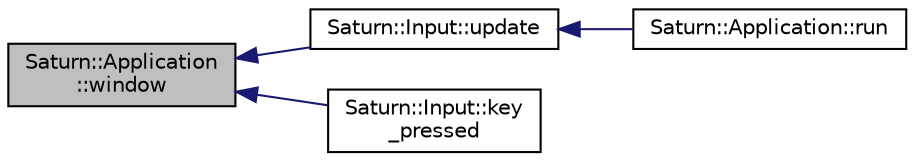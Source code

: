 digraph "Saturn::Application::window"
{
  edge [fontname="Helvetica",fontsize="10",labelfontname="Helvetica",labelfontsize="10"];
  node [fontname="Helvetica",fontsize="10",shape=record];
  rankdir="LR";
  Node28 [label="Saturn::Application\l::window",height=0.2,width=0.4,color="black", fillcolor="grey75", style="filled", fontcolor="black"];
  Node28 -> Node29 [dir="back",color="midnightblue",fontsize="10",style="solid",fontname="Helvetica"];
  Node29 [label="Saturn::Input::update",height=0.2,width=0.4,color="black", fillcolor="white", style="filled",URL="$class_saturn_1_1_input.html#ae60cd4de37be05c80ee79955daeb98d0"];
  Node29 -> Node30 [dir="back",color="midnightblue",fontsize="10",style="solid",fontname="Helvetica"];
  Node30 [label="Saturn::Application::run",height=0.2,width=0.4,color="black", fillcolor="white", style="filled",URL="$class_saturn_1_1_application.html#acc0350b28c588e9156c34226035a7314"];
  Node28 -> Node31 [dir="back",color="midnightblue",fontsize="10",style="solid",fontname="Helvetica"];
  Node31 [label="Saturn::Input::key\l_pressed",height=0.2,width=0.4,color="black", fillcolor="white", style="filled",URL="$class_saturn_1_1_input.html#a9b5743eac7f0f5dd2af010abad8b0658"];
}
